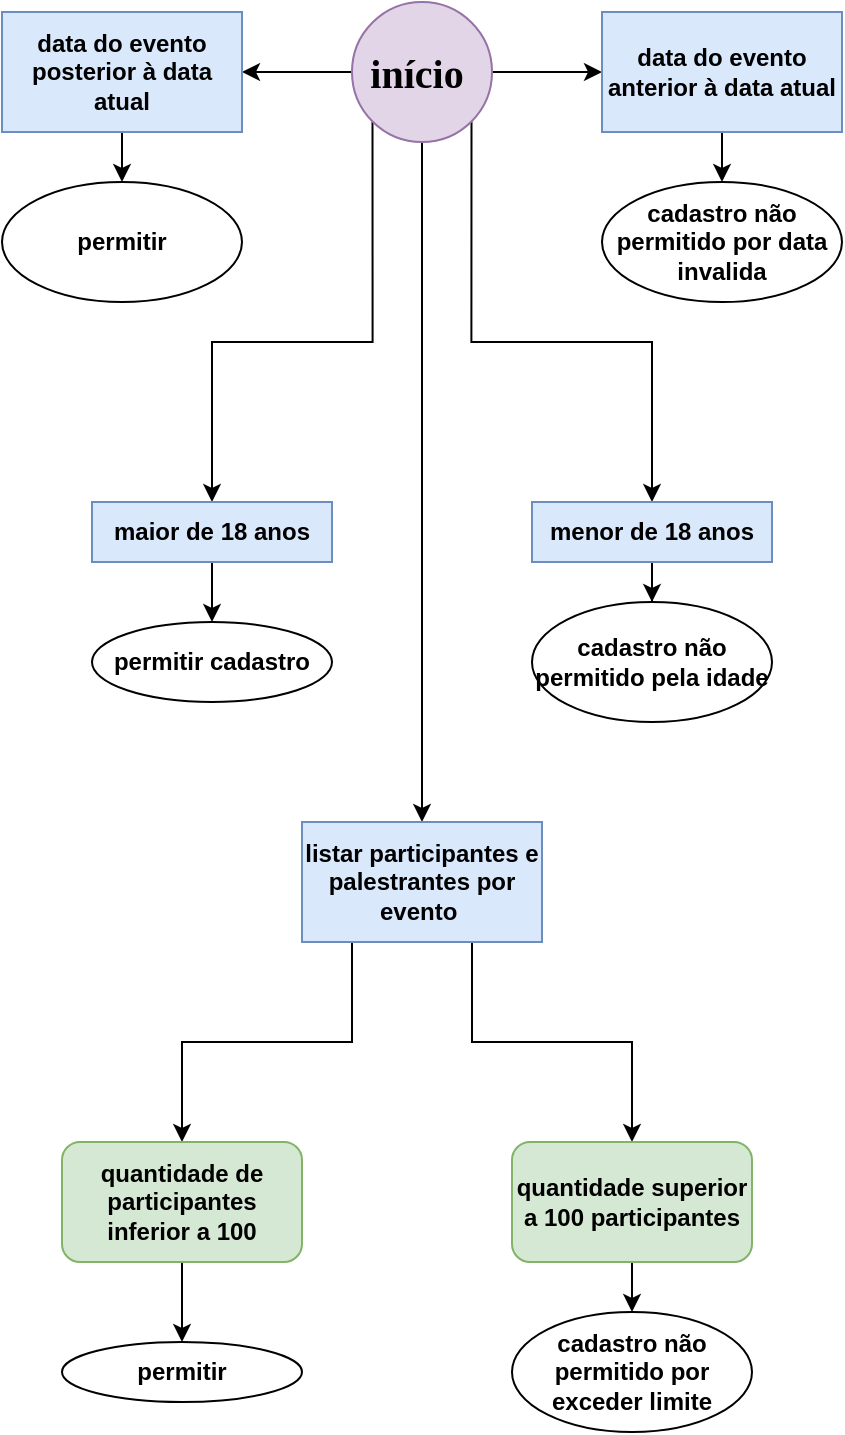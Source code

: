 <mxfile version="16.6.2" type="github">
  <diagram id="fAc54TjRKRkGmsrrGZyp" name="Page-1">
    <mxGraphModel dx="868" dy="482" grid="1" gridSize="10" guides="1" tooltips="1" connect="1" arrows="1" fold="1" page="1" pageScale="1" pageWidth="827" pageHeight="1169" math="0" shadow="0">
      <root>
        <mxCell id="0" />
        <mxCell id="1" parent="0" />
        <mxCell id="DtJeoT5fcReljQFczoQG-5" value="" style="edgeStyle=orthogonalEdgeStyle;rounded=0;orthogonalLoop=1;jettySize=auto;html=1;fontFamily=Garamond;fontSize=20;" edge="1" parent="1" source="DtJeoT5fcReljQFczoQG-1" target="DtJeoT5fcReljQFczoQG-4">
          <mxGeometry relative="1" as="geometry" />
        </mxCell>
        <mxCell id="DtJeoT5fcReljQFczoQG-7" value="" style="edgeStyle=orthogonalEdgeStyle;rounded=0;orthogonalLoop=1;jettySize=auto;html=1;fontFamily=Garamond;fontSize=20;" edge="1" parent="1" source="DtJeoT5fcReljQFczoQG-1" target="DtJeoT5fcReljQFczoQG-6">
          <mxGeometry relative="1" as="geometry" />
        </mxCell>
        <mxCell id="DtJeoT5fcReljQFczoQG-13" value="" style="edgeStyle=orthogonalEdgeStyle;rounded=0;orthogonalLoop=1;jettySize=auto;html=1;fontFamily=Garamond;fontSize=20;exitX=0;exitY=1;exitDx=0;exitDy=0;" edge="1" parent="1" source="DtJeoT5fcReljQFczoQG-1" target="DtJeoT5fcReljQFczoQG-12">
          <mxGeometry relative="1" as="geometry">
            <Array as="points">
              <mxPoint x="370" y="210" />
              <mxPoint x="290" y="210" />
            </Array>
          </mxGeometry>
        </mxCell>
        <mxCell id="DtJeoT5fcReljQFczoQG-15" value="" style="edgeStyle=orthogonalEdgeStyle;rounded=0;orthogonalLoop=1;jettySize=auto;html=1;fontFamily=Garamond;fontSize=20;exitX=1;exitY=1;exitDx=0;exitDy=0;" edge="1" parent="1" source="DtJeoT5fcReljQFczoQG-1" target="DtJeoT5fcReljQFczoQG-14">
          <mxGeometry relative="1" as="geometry">
            <Array as="points">
              <mxPoint x="420" y="210" />
              <mxPoint x="510" y="210" />
            </Array>
          </mxGeometry>
        </mxCell>
        <mxCell id="DtJeoT5fcReljQFczoQG-18" value="" style="edgeStyle=orthogonalEdgeStyle;rounded=0;orthogonalLoop=1;jettySize=auto;html=1;fontFamily=Garamond;fontSize=20;" edge="1" parent="1" source="DtJeoT5fcReljQFczoQG-1" target="DtJeoT5fcReljQFczoQG-17">
          <mxGeometry relative="1" as="geometry" />
        </mxCell>
        <mxCell id="DtJeoT5fcReljQFczoQG-1" value="&lt;h4&gt;&lt;b&gt;&lt;font face=&quot;Garamond&quot; style=&quot;font-size: 20px&quot;&gt;início&amp;nbsp;&lt;/font&gt;&lt;/b&gt;&lt;/h4&gt;" style="ellipse;whiteSpace=wrap;html=1;aspect=fixed;fillColor=#e1d5e7;strokeColor=#9673a6;" vertex="1" parent="1">
          <mxGeometry x="360" y="40" width="70" height="70" as="geometry" />
        </mxCell>
        <mxCell id="DtJeoT5fcReljQFczoQG-9" value="" style="edgeStyle=orthogonalEdgeStyle;rounded=0;orthogonalLoop=1;jettySize=auto;html=1;fontFamily=Garamond;fontSize=20;" edge="1" parent="1" source="DtJeoT5fcReljQFczoQG-4" target="DtJeoT5fcReljQFczoQG-8">
          <mxGeometry relative="1" as="geometry" />
        </mxCell>
        <mxCell id="DtJeoT5fcReljQFczoQG-4" value="&lt;b&gt;data do evento posterior à data atual&lt;/b&gt;" style="whiteSpace=wrap;html=1;fillColor=#dae8fc;strokeColor=#6c8ebf;" vertex="1" parent="1">
          <mxGeometry x="185" y="45" width="120" height="60" as="geometry" />
        </mxCell>
        <mxCell id="DtJeoT5fcReljQFczoQG-11" value="" style="edgeStyle=orthogonalEdgeStyle;rounded=0;orthogonalLoop=1;jettySize=auto;html=1;fontFamily=Garamond;fontSize=20;" edge="1" parent="1" source="DtJeoT5fcReljQFczoQG-6" target="DtJeoT5fcReljQFczoQG-10">
          <mxGeometry relative="1" as="geometry" />
        </mxCell>
        <mxCell id="DtJeoT5fcReljQFczoQG-6" value="&lt;b&gt;data do evento anterior à data atual&lt;/b&gt;" style="whiteSpace=wrap;html=1;fillColor=#dae8fc;strokeColor=#6c8ebf;" vertex="1" parent="1">
          <mxGeometry x="485" y="45" width="120" height="60" as="geometry" />
        </mxCell>
        <mxCell id="DtJeoT5fcReljQFczoQG-8" value="&lt;b&gt;permitir&lt;/b&gt;" style="ellipse;whiteSpace=wrap;html=1;" vertex="1" parent="1">
          <mxGeometry x="185" y="130" width="120" height="60" as="geometry" />
        </mxCell>
        <mxCell id="DtJeoT5fcReljQFczoQG-10" value="&lt;b&gt;cadastro não permitido por data invalida&lt;/b&gt;" style="ellipse;whiteSpace=wrap;html=1;" vertex="1" parent="1">
          <mxGeometry x="485" y="130" width="120" height="60" as="geometry" />
        </mxCell>
        <mxCell id="DtJeoT5fcReljQFczoQG-20" value="" style="edgeStyle=orthogonalEdgeStyle;rounded=0;orthogonalLoop=1;jettySize=auto;html=1;fontFamily=Garamond;fontSize=20;" edge="1" parent="1" source="DtJeoT5fcReljQFczoQG-12" target="DtJeoT5fcReljQFczoQG-19">
          <mxGeometry relative="1" as="geometry" />
        </mxCell>
        <mxCell id="DtJeoT5fcReljQFczoQG-12" value="&lt;b&gt;maior de 18 anos&lt;/b&gt;" style="whiteSpace=wrap;html=1;fillColor=#dae8fc;strokeColor=#6c8ebf;" vertex="1" parent="1">
          <mxGeometry x="230" y="290" width="120" height="30" as="geometry" />
        </mxCell>
        <mxCell id="DtJeoT5fcReljQFczoQG-22" value="" style="edgeStyle=orthogonalEdgeStyle;rounded=0;orthogonalLoop=1;jettySize=auto;html=1;fontFamily=Garamond;fontSize=20;" edge="1" parent="1" source="DtJeoT5fcReljQFczoQG-14" target="DtJeoT5fcReljQFczoQG-21">
          <mxGeometry relative="1" as="geometry" />
        </mxCell>
        <mxCell id="DtJeoT5fcReljQFczoQG-14" value="&lt;b&gt;menor de 18 anos&lt;/b&gt;" style="whiteSpace=wrap;html=1;fillColor=#dae8fc;strokeColor=#6c8ebf;" vertex="1" parent="1">
          <mxGeometry x="450" y="290" width="120" height="30" as="geometry" />
        </mxCell>
        <mxCell id="DtJeoT5fcReljQFczoQG-24" value="" style="edgeStyle=orthogonalEdgeStyle;rounded=0;orthogonalLoop=1;jettySize=auto;html=1;fontFamily=Garamond;fontSize=20;" edge="1" parent="1" source="DtJeoT5fcReljQFczoQG-17" target="DtJeoT5fcReljQFczoQG-23">
          <mxGeometry relative="1" as="geometry">
            <Array as="points">
              <mxPoint x="360" y="560" />
              <mxPoint x="275" y="560" />
            </Array>
          </mxGeometry>
        </mxCell>
        <mxCell id="DtJeoT5fcReljQFczoQG-26" value="" style="edgeStyle=orthogonalEdgeStyle;rounded=0;orthogonalLoop=1;jettySize=auto;html=1;fontFamily=Garamond;fontSize=20;" edge="1" parent="1" source="DtJeoT5fcReljQFczoQG-17" target="DtJeoT5fcReljQFczoQG-25">
          <mxGeometry relative="1" as="geometry">
            <Array as="points">
              <mxPoint x="420" y="560" />
              <mxPoint x="500" y="560" />
            </Array>
          </mxGeometry>
        </mxCell>
        <mxCell id="DtJeoT5fcReljQFczoQG-17" value="&lt;b&gt;listar participantes e palestrantes por evento&amp;nbsp;&lt;/b&gt;" style="whiteSpace=wrap;html=1;fillColor=#dae8fc;strokeColor=#6c8ebf;" vertex="1" parent="1">
          <mxGeometry x="335" y="450" width="120" height="60" as="geometry" />
        </mxCell>
        <mxCell id="DtJeoT5fcReljQFczoQG-19" value="&lt;b&gt;permitir cadastro&lt;/b&gt;" style="ellipse;whiteSpace=wrap;html=1;" vertex="1" parent="1">
          <mxGeometry x="230" y="350" width="120" height="40" as="geometry" />
        </mxCell>
        <mxCell id="DtJeoT5fcReljQFczoQG-21" value="&lt;b&gt;cadastro não permitido pela idade&lt;/b&gt;" style="ellipse;whiteSpace=wrap;html=1;" vertex="1" parent="1">
          <mxGeometry x="450" y="340" width="120" height="60" as="geometry" />
        </mxCell>
        <mxCell id="DtJeoT5fcReljQFczoQG-28" value="" style="edgeStyle=orthogonalEdgeStyle;rounded=0;orthogonalLoop=1;jettySize=auto;html=1;fontFamily=Garamond;fontSize=20;" edge="1" parent="1" source="DtJeoT5fcReljQFczoQG-23" target="DtJeoT5fcReljQFczoQG-27">
          <mxGeometry relative="1" as="geometry" />
        </mxCell>
        <mxCell id="DtJeoT5fcReljQFczoQG-23" value="&lt;b&gt;quantidade de participantes inferior a 100&lt;/b&gt;" style="rounded=1;whiteSpace=wrap;html=1;fillColor=#d5e8d4;strokeColor=#82b366;" vertex="1" parent="1">
          <mxGeometry x="215" y="610" width="120" height="60" as="geometry" />
        </mxCell>
        <mxCell id="DtJeoT5fcReljQFczoQG-34" value="" style="edgeStyle=orthogonalEdgeStyle;rounded=0;orthogonalLoop=1;jettySize=auto;html=1;fontFamily=Garamond;fontSize=20;" edge="1" parent="1" source="DtJeoT5fcReljQFczoQG-25" target="DtJeoT5fcReljQFczoQG-33">
          <mxGeometry relative="1" as="geometry" />
        </mxCell>
        <mxCell id="DtJeoT5fcReljQFczoQG-25" value="&lt;b&gt;quantidade superior a 100 participantes&lt;/b&gt;" style="rounded=1;whiteSpace=wrap;html=1;fillColor=#d5e8d4;strokeColor=#82b366;" vertex="1" parent="1">
          <mxGeometry x="440" y="610" width="120" height="60" as="geometry" />
        </mxCell>
        <mxCell id="DtJeoT5fcReljQFczoQG-27" value="&lt;b&gt;permitir&lt;/b&gt;" style="ellipse;whiteSpace=wrap;html=1;rounded=1;" vertex="1" parent="1">
          <mxGeometry x="215" y="710" width="120" height="30" as="geometry" />
        </mxCell>
        <mxCell id="DtJeoT5fcReljQFczoQG-33" value="&lt;b&gt;cadastro não permitido por exceder limite&lt;/b&gt;" style="ellipse;whiteSpace=wrap;html=1;rounded=1;" vertex="1" parent="1">
          <mxGeometry x="440" y="695" width="120" height="60" as="geometry" />
        </mxCell>
      </root>
    </mxGraphModel>
  </diagram>
</mxfile>
